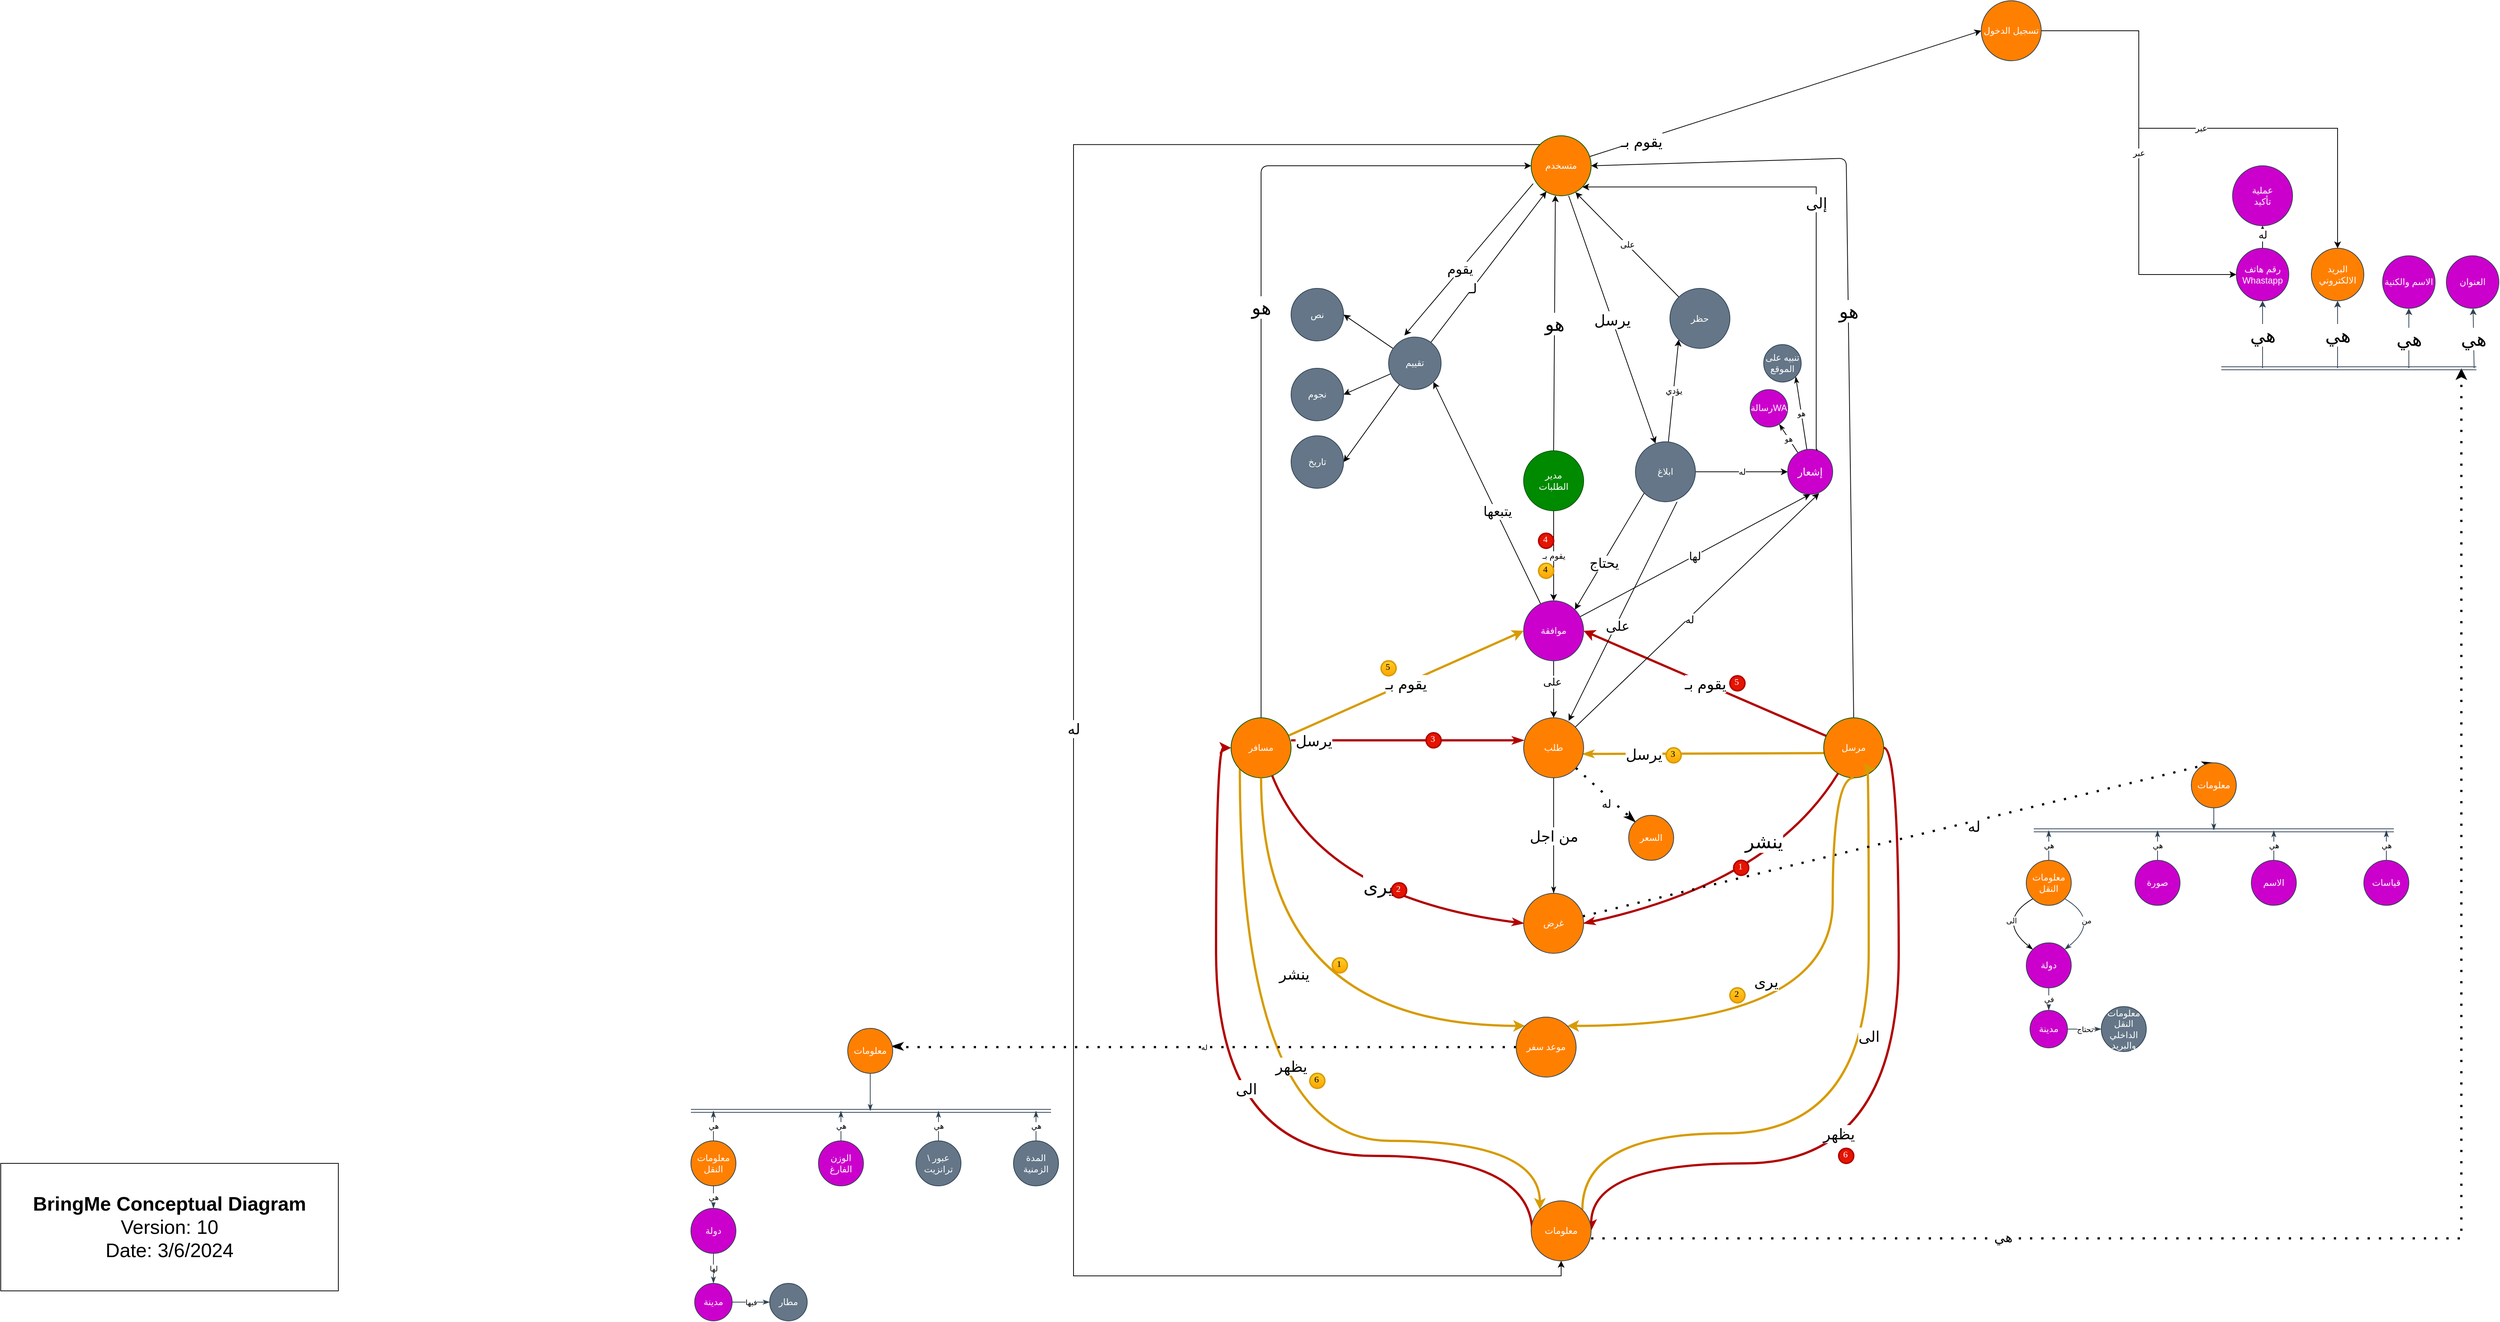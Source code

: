 <mxfile version="14.5.1" type="device"><diagram id="1DKSYKrY3ucQGFyMYZiI" name="Page-1"><mxGraphModel dx="2271" dy="-16" grid="1" gridSize="10" guides="1" tooltips="1" connect="1" arrows="1" fold="1" page="1" pageScale="1" pageWidth="1169" pageHeight="827" math="0" shadow="0"><root><mxCell id="0"/><mxCell id="1" parent="0"/><mxCell id="2jxyXUb3jPfRtoeUwHBa-1" value="هو" style="rounded=1;orthogonalLoop=1;jettySize=auto;html=1;entryX=0;entryY=0.5;entryDx=0;entryDy=0;exitX=0.5;exitY=0;exitDx=0;exitDy=0;fontSize=25;" parent="1" source="2jxyXUb3jPfRtoeUwHBa-16" target="2jxyXUb3jPfRtoeUwHBa-6" edge="1"><mxGeometry relative="1" as="geometry"><Array as="points"><mxPoint x="670" y="1720"/></Array></mxGeometry></mxCell><mxCell id="2jxyXUb3jPfRtoeUwHBa-2" value="هو" style="edgeStyle=none;rounded=1;orthogonalLoop=1;jettySize=auto;html=1;entryX=1;entryY=0.5;entryDx=0;entryDy=0;exitX=0.5;exitY=0;exitDx=0;exitDy=0;fontSize=25;" parent="1" source="2jxyXUb3jPfRtoeUwHBa-11" target="2jxyXUb3jPfRtoeUwHBa-6" edge="1"><mxGeometry relative="1" as="geometry"><Array as="points"><mxPoint x="1450" y="1710"/></Array></mxGeometry></mxCell><mxCell id="2jxyXUb3jPfRtoeUwHBa-3" value="هو" style="edgeStyle=none;rounded=1;orthogonalLoop=1;jettySize=auto;html=1;fontSize=25;exitX=0.5;exitY=0;exitDx=0;exitDy=0;entryX=0.404;entryY=0.993;entryDx=0;entryDy=0;entryPerimeter=0;" parent="1" source="2jxyXUb3jPfRtoeUwHBa-18" target="2jxyXUb3jPfRtoeUwHBa-6" edge="1"><mxGeometry relative="1" as="geometry"><mxPoint x="1056" y="1762" as="targetPoint"/></mxGeometry></mxCell><mxCell id="2jxyXUb3jPfRtoeUwHBa-5" value="&lt;font style=&quot;font-size: 20px&quot;&gt;يقوم بـ&lt;/font&gt;" style="edgeStyle=none;rounded=0;orthogonalLoop=1;jettySize=auto;html=1;entryX=0;entryY=0.5;entryDx=0;entryDy=0;startArrow=none;startFill=0;" parent="1" source="2jxyXUb3jPfRtoeUwHBa-6" target="2jxyXUb3jPfRtoeUwHBa-141" edge="1"><mxGeometry x="-0.738" y="-1" relative="1" as="geometry"><mxPoint as="offset"/></mxGeometry></mxCell><mxCell id="2jxyXUb3jPfRtoeUwHBa-177" style="edgeStyle=none;rounded=0;orthogonalLoop=1;jettySize=auto;html=1;entryX=1.029;entryY=0.301;entryDx=0;entryDy=0;startArrow=none;startFill=0;endArrow=classic;endFill=1;fontSize=18;exitX=0.033;exitY=0.798;exitDx=0;exitDy=0;exitPerimeter=0;entryPerimeter=0;" parent="1" source="2jxyXUb3jPfRtoeUwHBa-6" target="2jxyXUb3jPfRtoeUwHBa-28" edge="1"><mxGeometry relative="1" as="geometry"/></mxCell><mxCell id="2jxyXUb3jPfRtoeUwHBa-179" value="يقوم" style="text;html=1;resizable=0;points=[];align=center;verticalAlign=middle;labelBackgroundColor=#ffffff;fontSize=18;" parent="2jxyXUb3jPfRtoeUwHBa-177" vertex="1" connectable="0"><mxGeometry x="0.131" y="-1" relative="1" as="geometry"><mxPoint as="offset"/></mxGeometry></mxCell><mxCell id="vFyeWm3Mc_hMatgtqw4h-17" value="&lt;font style=&quot;font-size: 20px&quot;&gt;له&lt;/font&gt;" style="edgeStyle=orthogonalEdgeStyle;rounded=0;orthogonalLoop=1;jettySize=auto;html=1;entryX=0.5;entryY=1;entryDx=0;entryDy=0;exitX=0;exitY=0;exitDx=0;exitDy=0;" parent="1" source="2jxyXUb3jPfRtoeUwHBa-6" target="2jxyXUb3jPfRtoeUwHBa-22" edge="1"><mxGeometry relative="1" as="geometry"><Array as="points"><mxPoint x="420" y="1691"/><mxPoint x="420" y="3200"/><mxPoint x="1070" y="3200"/></Array></mxGeometry></mxCell><mxCell id="2jxyXUb3jPfRtoeUwHBa-6" value="متسخدم" style="ellipse;whiteSpace=wrap;html=1;aspect=fixed;fillColor=#FF8000;strokeColor=#005700;fontColor=#ffffff;" parent="1" vertex="1"><mxGeometry x="1030" y="1680" width="80" height="80" as="geometry"/></mxCell><mxCell id="2jxyXUb3jPfRtoeUwHBa-7" value="ينشر" style="edgeStyle=none;orthogonalLoop=1;jettySize=auto;html=1;entryX=1;entryY=0.5;entryDx=0;entryDy=0;endArrow=classicThin;endFill=1;fontSize=25;curved=1;labelBackgroundColor=#ffffff;fillColor=#e51400;strokeColor=#B20000;strokeWidth=3;" parent="1" source="2jxyXUb3jPfRtoeUwHBa-11" target="2jxyXUb3jPfRtoeUwHBa-37" edge="1"><mxGeometry x="-0.398" y="-38" relative="1" as="geometry"><Array as="points"><mxPoint x="1350" y="2676.02"/></Array><mxPoint as="offset"/></mxGeometry></mxCell><mxCell id="2jxyXUb3jPfRtoeUwHBa-8" value="يرسل" style="edgeStyle=none;rounded=0;orthogonalLoop=1;jettySize=auto;html=1;entryX=0.982;entryY=0.602;entryDx=0;entryDy=0;labelBackgroundColor=#ffffff;endArrow=classicThin;endFill=1;strokeColor=#d79b00;strokeWidth=3;fontSize=20;gradientColor=#ffa500;fillColor=#ffcd28;exitX=0.011;exitY=0.588;exitDx=0;exitDy=0;exitPerimeter=0;entryPerimeter=0;" parent="1" source="2jxyXUb3jPfRtoeUwHBa-11" target="2jxyXUb3jPfRtoeUwHBa-57" edge="1"><mxGeometry x="0.495" relative="1" as="geometry"><mxPoint as="offset"/></mxGeometry></mxCell><mxCell id="2jxyXUb3jPfRtoeUwHBa-9" value="&lt;font style=&quot;font-size: 20px&quot;&gt;يظهر&lt;/font&gt;" style="edgeStyle=orthogonalEdgeStyle;orthogonalLoop=1;jettySize=auto;html=1;entryX=1;entryY=0.5;entryDx=0;entryDy=0;strokeWidth=3;curved=1;fillColor=#e51400;strokeColor=#B20000;exitX=1;exitY=0.5;exitDx=0;exitDy=0;" parent="1" source="2jxyXUb3jPfRtoeUwHBa-11" target="2jxyXUb3jPfRtoeUwHBa-22" edge="1"><mxGeometry x="0.218" y="-40" relative="1" as="geometry"><Array as="points"><mxPoint x="1520" y="2496"/><mxPoint x="1520" y="3050"/><mxPoint x="1110" y="3050"/></Array><mxPoint as="offset"/></mxGeometry></mxCell><mxCell id="2jxyXUb3jPfRtoeUwHBa-10" value="&lt;font style=&quot;font-size: 20px&quot;&gt;يقوم بـ&lt;/font&gt;" style="rounded=0;orthogonalLoop=1;jettySize=auto;html=1;entryX=1;entryY=0.5;entryDx=0;entryDy=0;fillColor=#e51400;strokeColor=#B20000;strokeWidth=3;" parent="1" source="2jxyXUb3jPfRtoeUwHBa-11" target="2jxyXUb3jPfRtoeUwHBa-144" edge="1"><mxGeometry relative="1" as="geometry"/></mxCell><mxCell id="2jxyXUb3jPfRtoeUwHBa-11" value="مرسل" style="ellipse;whiteSpace=wrap;html=1;aspect=fixed;fillColor=#FF8000;strokeColor=#005700;fontColor=#ffffff;" parent="1" vertex="1"><mxGeometry x="1420" y="2456.02" width="80" height="80" as="geometry"/></mxCell><mxCell id="2jxyXUb3jPfRtoeUwHBa-12" value="يرى" style="edgeStyle=none;curved=1;orthogonalLoop=1;jettySize=auto;html=1;entryX=0;entryY=0.5;entryDx=0;entryDy=0;endArrow=classicThin;endFill=1;fontSize=25;strokeWidth=3;fillColor=#e51400;strokeColor=#B20000;" parent="1" source="2jxyXUb3jPfRtoeUwHBa-16" target="2jxyXUb3jPfRtoeUwHBa-37" edge="1"><mxGeometry x="0.113" y="25" relative="1" as="geometry"><Array as="points"><mxPoint x="750" y="2696.02"/></Array><mxPoint as="offset"/></mxGeometry></mxCell><mxCell id="2jxyXUb3jPfRtoeUwHBa-13" value="&lt;font style=&quot;font-size: 20px&quot;&gt;يرسل&lt;/font&gt;" style="edgeStyle=none;curved=1;orthogonalLoop=1;jettySize=auto;html=1;entryX=0;entryY=0.5;entryDx=0;entryDy=0;endArrow=classicThin;endFill=1;strokeColor=#B20000;fontSize=10;strokeWidth=3;fillColor=#e51400;" parent="1" edge="1"><mxGeometry x="-0.806" relative="1" as="geometry"><mxPoint x="710" y="2486.02" as="sourcePoint"/><mxPoint x="1020.0" y="2486.02" as="targetPoint"/><mxPoint as="offset"/></mxGeometry></mxCell><mxCell id="2jxyXUb3jPfRtoeUwHBa-14" value="&lt;font style=&quot;font-size: 20px&quot;&gt;يظهر&lt;/font&gt;" style="edgeStyle=orthogonalEdgeStyle;curved=1;orthogonalLoop=1;jettySize=auto;html=1;strokeWidth=3;fillColor=#ffcd28;strokeColor=#d79b00;gradientColor=#ffa500;exitX=0;exitY=1;exitDx=0;exitDy=0;entryX=0;entryY=0;entryDx=0;entryDy=0;" parent="1" source="2jxyXUb3jPfRtoeUwHBa-16" target="2jxyXUb3jPfRtoeUwHBa-22" edge="1"><mxGeometry x="-0.199" y="68" relative="1" as="geometry"><Array as="points"><mxPoint x="642" y="3020"/><mxPoint x="1042" y="3020"/></Array><mxPoint as="offset"/><mxPoint x="1070" y="1530" as="targetPoint"/></mxGeometry></mxCell><mxCell id="2jxyXUb3jPfRtoeUwHBa-15" value="&lt;font style=&quot;font-size: 20px&quot;&gt;يقوم بـ&lt;/font&gt;" style="edgeStyle=none;rounded=0;orthogonalLoop=1;jettySize=auto;html=1;entryX=0;entryY=0.5;entryDx=0;entryDy=0;fillColor=#ffcd28;strokeColor=#d79b00;strokeWidth=3;gradientColor=#ffa500;" parent="1" source="2jxyXUb3jPfRtoeUwHBa-16" target="2jxyXUb3jPfRtoeUwHBa-144" edge="1"><mxGeometry relative="1" as="geometry"/></mxCell><mxCell id="2jxyXUb3jPfRtoeUwHBa-16" value="مسافر" style="ellipse;whiteSpace=wrap;html=1;aspect=fixed;fillColor=#FF8000;strokeColor=#005700;fontColor=#ffffff;" parent="1" vertex="1"><mxGeometry x="630" y="2456.02" width="80" height="80" as="geometry"/></mxCell><mxCell id="2jxyXUb3jPfRtoeUwHBa-17" value="يقوم بـ" style="edgeStyle=orthogonalEdgeStyle;rounded=0;orthogonalLoop=1;jettySize=auto;html=1;" parent="1" source="2jxyXUb3jPfRtoeUwHBa-18" target="2jxyXUb3jPfRtoeUwHBa-144" edge="1"><mxGeometry relative="1" as="geometry"><Array as="points"><mxPoint x="1060" y="2200"/><mxPoint x="1060" y="2200"/></Array></mxGeometry></mxCell><mxCell id="2jxyXUb3jPfRtoeUwHBa-18" value="مدير&lt;br&gt;الطلبات" style="ellipse;whiteSpace=wrap;html=1;aspect=fixed;fillColor=#008a00;strokeColor=#005700;fontColor=#ffffff;" parent="1" vertex="1"><mxGeometry x="1020" y="2100" width="80" height="80" as="geometry"/></mxCell><mxCell id="2jxyXUb3jPfRtoeUwHBa-19" value="&lt;font style=&quot;font-size: 20px&quot;&gt;الى&lt;/font&gt;" style="edgeStyle=orthogonalEdgeStyle;curved=1;orthogonalLoop=1;jettySize=auto;html=1;entryX=0;entryY=0.5;entryDx=0;entryDy=0;strokeWidth=3;fillColor=#e51400;strokeColor=#B20000;exitX=0.02;exitY=0.545;exitDx=0;exitDy=0;exitPerimeter=0;" parent="1" source="2jxyXUb3jPfRtoeUwHBa-22" target="2jxyXUb3jPfRtoeUwHBa-16" edge="1"><mxGeometry x="0.13" y="-40" relative="1" as="geometry"><Array as="points"><mxPoint x="1032" y="3040"/><mxPoint x="610" y="3040"/><mxPoint x="610" y="2496"/></Array><mxPoint as="offset"/></mxGeometry></mxCell><mxCell id="2jxyXUb3jPfRtoeUwHBa-20" value="&lt;font style=&quot;font-size: 20px&quot;&gt;الى&lt;/font&gt;" style="edgeStyle=orthogonalEdgeStyle;curved=1;orthogonalLoop=1;jettySize=auto;html=1;entryX=1;entryY=1;entryDx=0;entryDy=0;strokeWidth=3;fillColor=#ffcd28;strokeColor=#d79b00;gradientColor=#ffa500;exitX=1;exitY=0;exitDx=0;exitDy=0;" parent="1" source="2jxyXUb3jPfRtoeUwHBa-22" target="2jxyXUb3jPfRtoeUwHBa-11" edge="1"><mxGeometry x="0.254" relative="1" as="geometry"><Array as="points"><mxPoint x="1098" y="3010"/><mxPoint x="1480" y="3010"/><mxPoint x="1480" y="2524"/></Array><mxPoint as="offset"/><mxPoint x="1300" y="2970" as="sourcePoint"/></mxGeometry></mxCell><mxCell id="2jxyXUb3jPfRtoeUwHBa-21" style="edgeStyle=orthogonalEdgeStyle;orthogonalLoop=1;jettySize=auto;html=1;exitX=0.5;exitY=0;exitDx=0;exitDy=0;strokeWidth=3;rounded=0;fillColor=#647687;dashed=1;dashPattern=1 4;" parent="1" source="2jxyXUb3jPfRtoeUwHBa-22" edge="1"><mxGeometry relative="1" as="geometry"><mxPoint x="2270" y="1990" as="targetPoint"/><Array as="points"><mxPoint x="1070" y="3150"/><mxPoint x="2270" y="3150"/></Array></mxGeometry></mxCell><mxCell id="2jxyXUb3jPfRtoeUwHBa-173" value="هي" style="text;html=1;resizable=0;points=[];align=center;verticalAlign=middle;labelBackgroundColor=#ffffff;fontSize=18;" parent="2jxyXUb3jPfRtoeUwHBa-21" vertex="1" connectable="0"><mxGeometry x="-0.282" y="-3" relative="1" as="geometry"><mxPoint x="-226.5" y="-4.5" as="offset"/></mxGeometry></mxCell><mxCell id="2jxyXUb3jPfRtoeUwHBa-22" value="معلومات" style="ellipse;whiteSpace=wrap;html=1;aspect=fixed;fillColor=#FF8000;strokeColor=#314354;fontColor=#ffffff;" parent="1" vertex="1"><mxGeometry x="1030" y="3100" width="80" height="80" as="geometry"/></mxCell><mxCell id="2jxyXUb3jPfRtoeUwHBa-23" value="هي" style="edgeStyle=none;rounded=0;orthogonalLoop=1;jettySize=auto;html=1;fontSize=25;fillColor=#647687;strokeColor=#314354;" parent="1" target="2jxyXUb3jPfRtoeUwHBa-24" edge="1"><mxGeometry relative="1" as="geometry"><mxPoint x="2200" y="1990" as="sourcePoint"/></mxGeometry></mxCell><mxCell id="2jxyXUb3jPfRtoeUwHBa-24" value="الاسم والكنية" style="ellipse;whiteSpace=wrap;html=1;aspect=fixed;fillColor=#CC00CC;strokeColor=#314354;fontColor=#ffffff;direction=north;" parent="1" vertex="1"><mxGeometry x="2165" y="1840" width="70" height="70" as="geometry"/></mxCell><mxCell id="2jxyXUb3jPfRtoeUwHBa-180" style="edgeStyle=none;rounded=0;orthogonalLoop=1;jettySize=auto;html=1;startArrow=none;startFill=0;endArrow=classic;endFill=1;fontSize=18;entryX=0.254;entryY=0.93;entryDx=0;entryDy=0;entryPerimeter=0;" parent="1" source="2jxyXUb3jPfRtoeUwHBa-28" target="2jxyXUb3jPfRtoeUwHBa-6" edge="1"><mxGeometry relative="1" as="geometry"><mxPoint x="1060" y="1770" as="targetPoint"/></mxGeometry></mxCell><mxCell id="2jxyXUb3jPfRtoeUwHBa-181" value="لـ" style="text;html=1;resizable=0;points=[];align=center;verticalAlign=middle;labelBackgroundColor=#ffffff;fontSize=18;" parent="2jxyXUb3jPfRtoeUwHBa-180" vertex="1" connectable="0"><mxGeometry x="-0.293" y="-1" relative="1" as="geometry"><mxPoint y="-1" as="offset"/></mxGeometry></mxCell><mxCell id="2jxyXUb3jPfRtoeUwHBa-183" style="edgeStyle=none;rounded=0;orthogonalLoop=1;jettySize=auto;html=1;entryX=0.5;entryY=1;entryDx=0;entryDy=0;startArrow=none;startFill=0;endArrow=classic;endFill=1;fontSize=18;" parent="1" source="2jxyXUb3jPfRtoeUwHBa-28" target="2jxyXUb3jPfRtoeUwHBa-139" edge="1"><mxGeometry relative="1" as="geometry"/></mxCell><mxCell id="2jxyXUb3jPfRtoeUwHBa-184" style="edgeStyle=none;rounded=0;orthogonalLoop=1;jettySize=auto;html=1;entryX=0.5;entryY=1;entryDx=0;entryDy=0;startArrow=none;startFill=0;endArrow=classic;endFill=1;fontSize=18;" parent="1" source="2jxyXUb3jPfRtoeUwHBa-28" target="2jxyXUb3jPfRtoeUwHBa-138" edge="1"><mxGeometry relative="1" as="geometry"/></mxCell><mxCell id="2jxyXUb3jPfRtoeUwHBa-186" style="edgeStyle=none;rounded=0;orthogonalLoop=1;jettySize=auto;html=1;entryX=0.5;entryY=1;entryDx=0;entryDy=0;startArrow=none;startFill=0;endArrow=classic;endFill=1;fontSize=18;" parent="1" source="2jxyXUb3jPfRtoeUwHBa-28" target="2jxyXUb3jPfRtoeUwHBa-185" edge="1"><mxGeometry relative="1" as="geometry"/></mxCell><mxCell id="2jxyXUb3jPfRtoeUwHBa-28" value="تقييم" style="ellipse;whiteSpace=wrap;html=1;aspect=fixed;fillColor=#647687;strokeColor=#314354;direction=north;fontColor=#ffffff;" parent="1" vertex="1"><mxGeometry x="840" y="1948.33" width="70" height="70" as="geometry"/></mxCell><mxCell id="2jxyXUb3jPfRtoeUwHBa-29" value="" style="shape=link;html=1;fontSize=25;fillColor=#647687;strokeColor=#314354;" parent="1" edge="1"><mxGeometry width="100" relative="1" as="geometry"><mxPoint x="2290" y="1990" as="sourcePoint"/><mxPoint x="1950" y="1990" as="targetPoint"/><Array as="points"/></mxGeometry></mxCell><mxCell id="2jxyXUb3jPfRtoeUwHBa-30" value="هي" style="edgeStyle=none;rounded=0;orthogonalLoop=1;jettySize=auto;html=1;fontSize=25;fillColor=#647687;strokeColor=#314354;" parent="1" target="2jxyXUb3jPfRtoeUwHBa-31" edge="1"><mxGeometry relative="1" as="geometry"><mxPoint x="2287" y="1990" as="sourcePoint"/></mxGeometry></mxCell><mxCell id="2jxyXUb3jPfRtoeUwHBa-31" value="العنوان" style="ellipse;whiteSpace=wrap;html=1;aspect=fixed;fillColor=#CC00CC;strokeColor=#314354;fontColor=#ffffff;direction=north;" parent="1" vertex="1"><mxGeometry x="2250" y="1840" width="70" height="70" as="geometry"/></mxCell><mxCell id="2jxyXUb3jPfRtoeUwHBa-32" value="هي" style="edgeStyle=none;rounded=0;orthogonalLoop=1;jettySize=auto;html=1;fontSize=25;fillColor=#647687;strokeColor=#314354;" parent="1" target="2jxyXUb3jPfRtoeUwHBa-33" edge="1"><mxGeometry relative="1" as="geometry"><mxPoint x="2105" y="1990" as="sourcePoint"/></mxGeometry></mxCell><mxCell id="2jxyXUb3jPfRtoeUwHBa-33" value="البريد الالكتروني" style="ellipse;whiteSpace=wrap;html=1;aspect=fixed;fillColor=#FF8000;strokeColor=#314354;fontColor=#ffffff;direction=north;" parent="1" vertex="1"><mxGeometry x="2070" y="1830" width="70" height="70" as="geometry"/></mxCell><mxCell id="2jxyXUb3jPfRtoeUwHBa-34" value="هي" style="edgeStyle=none;rounded=0;orthogonalLoop=1;jettySize=auto;html=1;fontSize=25;fillColor=#647687;strokeColor=#314354;" parent="1" target="2jxyXUb3jPfRtoeUwHBa-35" edge="1"><mxGeometry relative="1" as="geometry"><mxPoint x="2005" y="1990" as="sourcePoint"/></mxGeometry></mxCell><mxCell id="2jxyXUb3jPfRtoeUwHBa-171" style="edgeStyle=none;rounded=0;orthogonalLoop=1;jettySize=auto;html=1;entryX=0.5;entryY=1;entryDx=0;entryDy=0;startArrow=none;startFill=0;endArrow=classic;endFill=1;fontSize=14;" parent="1" source="2jxyXUb3jPfRtoeUwHBa-35" target="2jxyXUb3jPfRtoeUwHBa-148" edge="1"><mxGeometry relative="1" as="geometry"/></mxCell><mxCell id="2jxyXUb3jPfRtoeUwHBa-172" value="له" style="text;html=1;resizable=0;points=[];align=center;verticalAlign=middle;labelBackgroundColor=#ffffff;fontSize=14;" parent="2jxyXUb3jPfRtoeUwHBa-171" vertex="1" connectable="0"><mxGeometry x="0.194" relative="1" as="geometry"><mxPoint as="offset"/></mxGeometry></mxCell><mxCell id="2jxyXUb3jPfRtoeUwHBa-35" value="رقم هاتف&lt;br&gt;Whastapp" style="ellipse;whiteSpace=wrap;html=1;aspect=fixed;fillColor=#CC00CC;strokeColor=#314354;fontColor=#ffffff;direction=north;" parent="1" vertex="1"><mxGeometry x="1970" y="1830" width="70" height="70" as="geometry"/></mxCell><mxCell id="2jxyXUb3jPfRtoeUwHBa-36" value="&lt;font style=&quot;font-size: 20px&quot;&gt;له&lt;/font&gt;" style="edgeStyle=none;rounded=0;orthogonalLoop=1;jettySize=auto;html=1;entryX=0.5;entryY=0;entryDx=0;entryDy=0;labelBackgroundColor=#ffffff;endArrow=classicThin;endFill=1;strokeWidth=3;fontSize=20;fillColor=#647687;dashed=1;dashPattern=1 4;" parent="1" source="2jxyXUb3jPfRtoeUwHBa-37" target="2jxyXUb3jPfRtoeUwHBa-76" edge="1"><mxGeometry x="0.236" y="-6" relative="1" as="geometry"><mxPoint as="offset"/></mxGeometry></mxCell><mxCell id="2jxyXUb3jPfRtoeUwHBa-37" value="غرض" style="ellipse;whiteSpace=wrap;html=1;aspect=fixed;fillColor=#FF8000;strokeColor=#314354;fontColor=#ffffff;" parent="1" vertex="1"><mxGeometry x="1020" y="2690" width="80" height="80" as="geometry"/></mxCell><mxCell id="2jxyXUb3jPfRtoeUwHBa-38" value="" style="shape=link;html=1;endArrow=classicThin;endFill=1;fontSize=25;fillColor=#647687;strokeColor=#314354;" parent="1" edge="1"><mxGeometry width="100" relative="1" as="geometry"><mxPoint x="1700" y="2606.02" as="sourcePoint"/><mxPoint x="2180" y="2606.02" as="targetPoint"/></mxGeometry></mxCell><mxCell id="2jxyXUb3jPfRtoeUwHBa-39" value="هي" style="edgeStyle=none;rounded=0;orthogonalLoop=1;jettySize=auto;html=1;labelBackgroundColor=#ffffff;endArrow=classicThin;endFill=1;strokeColor=#314354;strokeWidth=1;fontSize=10;fillColor=#647687;" parent="1" source="2jxyXUb3jPfRtoeUwHBa-40" edge="1"><mxGeometry relative="1" as="geometry"><mxPoint x="2170" y="2606.02" as="targetPoint"/></mxGeometry></mxCell><mxCell id="2jxyXUb3jPfRtoeUwHBa-40" value="قياسات" style="ellipse;whiteSpace=wrap;html=1;aspect=fixed;fillColor=#CC00CC;strokeColor=#314354;fontColor=#ffffff;" parent="1" vertex="1"><mxGeometry x="2140" y="2646.02" width="60" height="60" as="geometry"/></mxCell><mxCell id="2jxyXUb3jPfRtoeUwHBa-41" value="هي" style="edgeStyle=none;rounded=1;orthogonalLoop=1;jettySize=auto;html=1;endArrow=classicThin;endFill=1;fontSize=10;fillColor=#647687;strokeColor=#314354;" parent="1" source="2jxyXUb3jPfRtoeUwHBa-42" edge="1"><mxGeometry relative="1" as="geometry"><mxPoint x="2020" y="2606.02" as="targetPoint"/></mxGeometry></mxCell><mxCell id="2jxyXUb3jPfRtoeUwHBa-42" value="الاسم" style="ellipse;whiteSpace=wrap;html=1;aspect=fixed;fillColor=#CC00CC;strokeColor=#314354;fontColor=#ffffff;" parent="1" vertex="1"><mxGeometry x="1990" y="2646.02" width="60" height="60" as="geometry"/></mxCell><mxCell id="2jxyXUb3jPfRtoeUwHBa-43" value="هي" style="edgeStyle=none;rounded=1;orthogonalLoop=1;jettySize=auto;html=1;endArrow=classicThin;endFill=1;fontSize=10;fillColor=#647687;strokeColor=#314354;" parent="1" source="2jxyXUb3jPfRtoeUwHBa-46" edge="1"><mxGeometry relative="1" as="geometry"><mxPoint x="1720" y="2606.02" as="targetPoint"/></mxGeometry></mxCell><mxCell id="2jxyXUb3jPfRtoeUwHBa-44" value="من" style="edgeStyle=none;orthogonalLoop=1;jettySize=auto;html=1;entryX=1;entryY=0;entryDx=0;entryDy=0;endArrow=classicThin;endFill=1;fontSize=10;curved=1;exitX=1;exitY=1;exitDx=0;exitDy=0;fillColor=#647687;strokeColor=#314354;" parent="1" source="2jxyXUb3jPfRtoeUwHBa-46" target="2jxyXUb3jPfRtoeUwHBa-50" edge="1"><mxGeometry x="-0.337" y="-10" relative="1" as="geometry"><Array as="points"><mxPoint x="1790" y="2726.02"/></Array><mxPoint as="offset"/></mxGeometry></mxCell><mxCell id="2jxyXUb3jPfRtoeUwHBa-45" value="الى" style="edgeStyle=none;curved=1;orthogonalLoop=1;jettySize=auto;html=1;entryX=0;entryY=0;entryDx=0;entryDy=0;endArrow=classicThin;endFill=1;strokeColor=#000000;fontSize=10;exitX=0;exitY=1;exitDx=0;exitDy=0;" parent="1" source="2jxyXUb3jPfRtoeUwHBa-46" target="2jxyXUb3jPfRtoeUwHBa-50" edge="1"><mxGeometry x="-0.337" y="10" relative="1" as="geometry"><Array as="points"><mxPoint x="1650" y="2726.02"/></Array><mxPoint as="offset"/></mxGeometry></mxCell><mxCell id="2jxyXUb3jPfRtoeUwHBa-46" value="معلومات النقل" style="ellipse;whiteSpace=wrap;html=1;aspect=fixed;fillColor=#FF8000;strokeColor=#314354;fontColor=#ffffff;" parent="1" vertex="1"><mxGeometry x="1690" y="2646.02" width="60" height="60" as="geometry"/></mxCell><mxCell id="2jxyXUb3jPfRtoeUwHBa-47" value="هي" style="edgeStyle=none;rounded=1;orthogonalLoop=1;jettySize=auto;html=1;endArrow=classicThin;endFill=1;fontSize=10;fillColor=#647687;strokeColor=#314354;" parent="1" source="2jxyXUb3jPfRtoeUwHBa-48" edge="1"><mxGeometry relative="1" as="geometry"><mxPoint x="1865" y="2606.02" as="targetPoint"/></mxGeometry></mxCell><mxCell id="2jxyXUb3jPfRtoeUwHBa-48" value="صورة" style="ellipse;whiteSpace=wrap;html=1;aspect=fixed;fillColor=#CC00CC;strokeColor=#314354;fontColor=#ffffff;" parent="1" vertex="1"><mxGeometry x="1835" y="2646.02" width="60" height="60" as="geometry"/></mxCell><mxCell id="2jxyXUb3jPfRtoeUwHBa-49" value="&lt;font style=&quot;font-size: 10px&quot;&gt;في&lt;/font&gt;" style="edgeStyle=none;rounded=1;orthogonalLoop=1;jettySize=auto;html=1;entryX=0.5;entryY=0;entryDx=0;entryDy=0;endArrow=classicThin;endFill=1;fontSize=10;fillColor=#647687;strokeColor=#314354;" parent="1" source="2jxyXUb3jPfRtoeUwHBa-50" target="2jxyXUb3jPfRtoeUwHBa-52" edge="1"><mxGeometry relative="1" as="geometry"/></mxCell><mxCell id="2jxyXUb3jPfRtoeUwHBa-50" value="دولة" style="ellipse;whiteSpace=wrap;html=1;aspect=fixed;fillColor=#CC00CC;strokeColor=#314354;fontColor=#ffffff;" parent="1" vertex="1"><mxGeometry x="1690" y="2756.02" width="60" height="60" as="geometry"/></mxCell><mxCell id="2jxyXUb3jPfRtoeUwHBa-51" value="تحتاج" style="edgeStyle=none;rounded=1;orthogonalLoop=1;jettySize=auto;html=1;entryX=0;entryY=0.5;entryDx=0;entryDy=0;endArrow=classicThin;endFill=1;fontSize=10;fillColor=#647687;strokeColor=#314354;" parent="1" source="2jxyXUb3jPfRtoeUwHBa-52" target="2jxyXUb3jPfRtoeUwHBa-53" edge="1"><mxGeometry relative="1" as="geometry"/></mxCell><mxCell id="2jxyXUb3jPfRtoeUwHBa-52" value="مدينة" style="ellipse;whiteSpace=wrap;html=1;aspect=fixed;fillColor=#CC00CC;strokeColor=#314354;fontColor=#ffffff;" parent="1" vertex="1"><mxGeometry x="1695" y="2846.02" width="50" height="50" as="geometry"/></mxCell><mxCell id="2jxyXUb3jPfRtoeUwHBa-53" value="معلومات النقل الداخلي والبريد" style="ellipse;whiteSpace=wrap;html=1;aspect=fixed;fillColor=#647687;strokeColor=#314354;fontColor=#ffffff;" parent="1" vertex="1"><mxGeometry x="1790" y="2841.02" width="60" height="60" as="geometry"/></mxCell><mxCell id="2jxyXUb3jPfRtoeUwHBa-54" value="&lt;font style=&quot;font-size: 20px&quot;&gt;من اجل&lt;/font&gt;" style="edgeStyle=none;curved=1;orthogonalLoop=1;jettySize=auto;html=1;endArrow=classicThin;endFill=1;strokeColor=#000000;fontSize=10;" parent="1" source="2jxyXUb3jPfRtoeUwHBa-57" target="2jxyXUb3jPfRtoeUwHBa-37" edge="1"><mxGeometry relative="1" as="geometry"/></mxCell><mxCell id="2jxyXUb3jPfRtoeUwHBa-56" value="له" style="edgeStyle=none;orthogonalLoop=1;jettySize=auto;html=1;entryX=0;entryY=0;entryDx=0;entryDy=0;endArrow=classicThin;endFill=1;fontSize=15;dashed=1;dashPattern=1 4;strokeWidth=3;rounded=0;" parent="1" source="2jxyXUb3jPfRtoeUwHBa-57" target="2jxyXUb3jPfRtoeUwHBa-63" edge="1"><mxGeometry x="0.151" y="-8" relative="1" as="geometry"><mxPoint as="offset"/></mxGeometry></mxCell><mxCell id="2jxyXUb3jPfRtoeUwHBa-164" style="rounded=0;orthogonalLoop=1;jettySize=auto;html=1;entryX=0.697;entryY=0.978;entryDx=0;entryDy=0;fontSize=14;entryPerimeter=0;" parent="1" source="2jxyXUb3jPfRtoeUwHBa-57" target="2jxyXUb3jPfRtoeUwHBa-60" edge="1"><mxGeometry relative="1" as="geometry"/></mxCell><mxCell id="2jxyXUb3jPfRtoeUwHBa-165" value="له" style="text;html=1;resizable=0;points=[];align=center;verticalAlign=middle;labelBackgroundColor=#ffffff;fontSize=14;" parent="2jxyXUb3jPfRtoeUwHBa-164" vertex="1" connectable="0"><mxGeometry x="-0.071" y="-1" relative="1" as="geometry"><mxPoint as="offset"/></mxGeometry></mxCell><mxCell id="2jxyXUb3jPfRtoeUwHBa-57" value="طلب" style="ellipse;whiteSpace=wrap;html=1;aspect=fixed;fillColor=#FF8000;strokeColor=#314354;fontColor=#ffffff;" parent="1" vertex="1"><mxGeometry x="1020" y="2456.02" width="80" height="80" as="geometry"/></mxCell><mxCell id="2jxyXUb3jPfRtoeUwHBa-58" value="هو" style="edgeStyle=none;curved=1;orthogonalLoop=1;jettySize=auto;html=1;entryX=1;entryY=1;entryDx=0;entryDy=0;endArrow=classicThin;endFill=1;strokeColor=#000000;fontSize=10;" parent="1" source="2jxyXUb3jPfRtoeUwHBa-60" target="2jxyXUb3jPfRtoeUwHBa-62" edge="1"><mxGeometry relative="1" as="geometry"/></mxCell><mxCell id="2jxyXUb3jPfRtoeUwHBa-59" value="هو" style="edgeStyle=none;curved=1;orthogonalLoop=1;jettySize=auto;html=1;endArrow=classicThin;endFill=1;strokeColor=#000000;fontSize=10;" parent="1" source="2jxyXUb3jPfRtoeUwHBa-60" target="2jxyXUb3jPfRtoeUwHBa-61" edge="1"><mxGeometry relative="1" as="geometry"/></mxCell><mxCell id="2jxyXUb3jPfRtoeUwHBa-60" value="إشعار" style="ellipse;whiteSpace=wrap;html=1;aspect=fixed;fillColor=#CC00CC;strokeColor=#314354;fontColor=#ffffff;fontSize=14;" parent="1" vertex="1"><mxGeometry x="1372" y="2098" width="60" height="60" as="geometry"/></mxCell><mxCell id="2jxyXUb3jPfRtoeUwHBa-61" value="رسالةWA" style="ellipse;whiteSpace=wrap;html=1;aspect=fixed;fillColor=#CC00CC;strokeColor=#314354;fontColor=#ffffff;" parent="1" vertex="1"><mxGeometry x="1322" y="2018.33" width="50" height="50" as="geometry"/></mxCell><mxCell id="2jxyXUb3jPfRtoeUwHBa-62" value="تنبيه على الموقع" style="ellipse;whiteSpace=wrap;html=1;aspect=fixed;fillColor=#647687;strokeColor=#314354;fontColor=#ffffff;" parent="1" vertex="1"><mxGeometry x="1340" y="1958.33" width="50" height="50" as="geometry"/></mxCell><mxCell id="2jxyXUb3jPfRtoeUwHBa-63" value="السعر" style="ellipse;whiteSpace=wrap;html=1;aspect=fixed;fillColor=#FF8000;strokeColor=#314354;fontColor=#ffffff;" parent="1" vertex="1"><mxGeometry x="1160" y="2586" width="60" height="60" as="geometry"/></mxCell><mxCell id="2jxyXUb3jPfRtoeUwHBa-64" value="1" style="ellipse;whiteSpace=wrap;html=1;aspect=fixed;strokeWidth=2;fontFamily=Tahoma;spacingBottom=4;spacingRight=2;strokeColor=#B20000;fillColor=#e51400;fontColor=#ffffff;" parent="1" vertex="1"><mxGeometry x="1300" y="2646.02" width="20" height="20" as="geometry"/></mxCell><mxCell id="2jxyXUb3jPfRtoeUwHBa-65" value="2" style="ellipse;whiteSpace=wrap;html=1;aspect=fixed;strokeWidth=2;fontFamily=Tahoma;spacingBottom=4;spacingRight=2;strokeColor=#B20000;fillColor=#e51400;fontColor=#ffffff;" parent="1" vertex="1"><mxGeometry x="844" y="2676.02" width="20" height="20" as="geometry"/></mxCell><mxCell id="2jxyXUb3jPfRtoeUwHBa-66" value="3" style="ellipse;whiteSpace=wrap;html=1;aspect=fixed;strokeWidth=2;fontFamily=Tahoma;spacingBottom=4;spacingRight=2;strokeColor=#B20000;fillColor=#e51400;fontColor=#ffffff;" parent="1" vertex="1"><mxGeometry x="890" y="2476.02" width="20" height="20" as="geometry"/></mxCell><mxCell id="2jxyXUb3jPfRtoeUwHBa-67" value="4" style="ellipse;whiteSpace=wrap;html=1;aspect=fixed;strokeWidth=2;fontFamily=Tahoma;spacingBottom=4;spacingRight=2;strokeColor=#d79b00;fillColor=#ffcd28;gradientColor=#ffa500;" parent="1" vertex="1"><mxGeometry x="1040" y="2250" width="20" height="20" as="geometry"/></mxCell><mxCell id="2jxyXUb3jPfRtoeUwHBa-68" value="5" style="ellipse;whiteSpace=wrap;html=1;aspect=fixed;strokeWidth=2;fontFamily=Tahoma;spacingBottom=4;spacingRight=2;strokeColor=#B20000;fillColor=#e51400;fontColor=#ffffff;direction=south;" parent="1" vertex="1"><mxGeometry x="1295" y="2400" width="20" height="20" as="geometry"/></mxCell><mxCell id="2jxyXUb3jPfRtoeUwHBa-69" value="له" style="edgeStyle=orthogonalEdgeStyle;rounded=0;orthogonalLoop=1;jettySize=auto;html=1;entryX=0.978;entryY=0.4;entryDx=0;entryDy=0;labelBackgroundColor=#ffffff;endArrow=classicThin;endFill=1;strokeWidth=3;fontSize=10;fillColor=#647687;dashed=1;dashPattern=1 4;exitX=0;exitY=0.5;exitDx=0;exitDy=0;entryPerimeter=0;" parent="1" source="2jxyXUb3jPfRtoeUwHBa-72" target="2jxyXUb3jPfRtoeUwHBa-85" edge="1"><mxGeometry relative="1" as="geometry"><Array as="points"><mxPoint x="179" y="2895"/><mxPoint x="179" y="2894"/></Array></mxGeometry></mxCell><mxCell id="2jxyXUb3jPfRtoeUwHBa-70" value="&lt;font style=&quot;font-size: 20px&quot;&gt;ينشر&lt;/font&gt;" style="edgeStyle=orthogonalEdgeStyle;orthogonalLoop=1;jettySize=auto;html=1;gradientColor=#ffa500;fillColor=#ffcd28;strokeColor=#d79b00;strokeWidth=3;curved=1;exitX=0.5;exitY=1;exitDx=0;exitDy=0;entryX=0;entryY=0;entryDx=0;entryDy=0;" parent="1" source="2jxyXUb3jPfRtoeUwHBa-16" target="2jxyXUb3jPfRtoeUwHBa-72" edge="1"><mxGeometry x="0.099" y="70" relative="1" as="geometry"><mxPoint as="offset"/><Array as="points"><mxPoint x="670" y="2867"/></Array></mxGeometry></mxCell><mxCell id="2jxyXUb3jPfRtoeUwHBa-71" value="&lt;font style=&quot;font-size: 20px&quot;&gt;يرى&lt;/font&gt;" style="edgeStyle=orthogonalEdgeStyle;curved=1;orthogonalLoop=1;jettySize=auto;html=1;strokeWidth=3;fillColor=#ffcd28;strokeColor=#d79b00;gradientColor=#ffa500;entryX=1;entryY=0;entryDx=0;entryDy=0;exitX=0.5;exitY=1;exitDx=0;exitDy=0;" parent="1" source="2jxyXUb3jPfRtoeUwHBa-11" target="2jxyXUb3jPfRtoeUwHBa-72" edge="1"><mxGeometry x="0.256" y="-60" relative="1" as="geometry"><Array as="points"><mxPoint x="1432" y="2536"/><mxPoint x="1432" y="2867"/></Array><mxPoint as="offset"/></mxGeometry></mxCell><mxCell id="2jxyXUb3jPfRtoeUwHBa-72" value="موعد سفر" style="ellipse;whiteSpace=wrap;html=1;aspect=fixed;fillColor=#FF8000;strokeColor=#314354;fontColor=#ffffff;" parent="1" vertex="1"><mxGeometry x="1010" y="2855" width="80" height="80" as="geometry"/></mxCell><mxCell id="2jxyXUb3jPfRtoeUwHBa-73" value="4" style="ellipse;whiteSpace=wrap;html=1;aspect=fixed;strokeWidth=2;fontFamily=Tahoma;spacingBottom=4;spacingRight=2;strokeColor=#B20000;fillColor=#e51400;fontColor=#ffffff;" parent="1" vertex="1"><mxGeometry x="1040" y="2210" width="20" height="20" as="geometry"/></mxCell><mxCell id="2jxyXUb3jPfRtoeUwHBa-74" value="" style="shape=link;html=1;endArrow=classicThin;endFill=1;fontSize=25;fillColor=#647687;strokeColor=#314354;" parent="1" edge="1"><mxGeometry width="100" relative="1" as="geometry"><mxPoint x="-90" y="2980" as="sourcePoint"/><mxPoint x="390" y="2980" as="targetPoint"/></mxGeometry></mxCell><mxCell id="2jxyXUb3jPfRtoeUwHBa-75" style="edgeStyle=none;rounded=0;orthogonalLoop=1;jettySize=auto;html=1;labelBackgroundColor=#ffffff;endArrow=classicThin;endFill=1;strokeColor=#314354;strokeWidth=1;fontSize=20;fillColor=#647687;" parent="1" source="2jxyXUb3jPfRtoeUwHBa-76" edge="1"><mxGeometry relative="1" as="geometry"><mxPoint x="1940" y="2606.02" as="targetPoint"/></mxGeometry></mxCell><mxCell id="2jxyXUb3jPfRtoeUwHBa-76" value="معلومات" style="ellipse;whiteSpace=wrap;html=1;aspect=fixed;fillColor=#FF8000;strokeColor=#314354;fontColor=#ffffff;" parent="1" vertex="1"><mxGeometry x="1910" y="2516.02" width="60" height="60" as="geometry"/></mxCell><mxCell id="2jxyXUb3jPfRtoeUwHBa-77" value="هي" style="edgeStyle=none;rounded=0;orthogonalLoop=1;jettySize=auto;html=1;labelBackgroundColor=#ffffff;endArrow=classicThin;endFill=1;strokeColor=#314354;strokeWidth=1;fontSize=10;fillColor=#647687;" parent="1" source="2jxyXUb3jPfRtoeUwHBa-78" edge="1"><mxGeometry relative="1" as="geometry"><mxPoint x="370" y="2980" as="targetPoint"/></mxGeometry></mxCell><mxCell id="2jxyXUb3jPfRtoeUwHBa-78" value="المدة الزمنية" style="ellipse;whiteSpace=wrap;html=1;aspect=fixed;fillColor=#647687;strokeColor=#314354;fontColor=#ffffff;" parent="1" vertex="1"><mxGeometry x="340" y="3020" width="60" height="60" as="geometry"/></mxCell><mxCell id="2jxyXUb3jPfRtoeUwHBa-79" value="هي" style="edgeStyle=none;rounded=0;orthogonalLoop=1;jettySize=auto;html=1;labelBackgroundColor=#ffffff;endArrow=classicThin;endFill=1;strokeColor=#314354;strokeWidth=1;fontSize=10;fillColor=#647687;" parent="1" source="2jxyXUb3jPfRtoeUwHBa-80" edge="1"><mxGeometry relative="1" as="geometry"><mxPoint x="110" y="2980" as="targetPoint"/></mxGeometry></mxCell><mxCell id="2jxyXUb3jPfRtoeUwHBa-80" value="الوزن الفارغ" style="ellipse;whiteSpace=wrap;html=1;aspect=fixed;fillColor=#CC00CC;strokeColor=#314354;fontColor=#ffffff;" parent="1" vertex="1"><mxGeometry x="80" y="3020" width="60" height="60" as="geometry"/></mxCell><mxCell id="2jxyXUb3jPfRtoeUwHBa-81" value="هي" style="edgeStyle=none;rounded=0;orthogonalLoop=1;jettySize=auto;html=1;labelBackgroundColor=#ffffff;endArrow=classicThin;endFill=1;strokeColor=#314354;strokeWidth=1;fontSize=10;fillColor=#647687;" parent="1" source="2jxyXUb3jPfRtoeUwHBa-82" edge="1"><mxGeometry relative="1" as="geometry"><mxPoint x="240" y="2980" as="targetPoint"/></mxGeometry></mxCell><mxCell id="2jxyXUb3jPfRtoeUwHBa-82" value="عبور \ ترانزيت" style="ellipse;whiteSpace=wrap;html=1;aspect=fixed;fillColor=#647687;strokeColor=#314354;fontColor=#ffffff;" parent="1" vertex="1"><mxGeometry x="210" y="3020" width="60" height="60" as="geometry"/></mxCell><mxCell id="2jxyXUb3jPfRtoeUwHBa-83" value="هي" style="edgeStyle=none;rounded=0;orthogonalLoop=1;jettySize=auto;html=1;labelBackgroundColor=#ffffff;endArrow=classicThin;endFill=1;strokeColor=#314354;strokeWidth=1;fontSize=10;fillColor=#647687;" parent="1" edge="1"><mxGeometry relative="1" as="geometry"><mxPoint x="-60" y="2980" as="targetPoint"/><mxPoint x="-60" y="3020" as="sourcePoint"/></mxGeometry></mxCell><mxCell id="2jxyXUb3jPfRtoeUwHBa-84" style="edgeStyle=none;rounded=0;orthogonalLoop=1;jettySize=auto;html=1;labelBackgroundColor=#ffffff;endArrow=classicThin;endFill=1;strokeWidth=1;fontSize=10;strokeColor=#314354;fillColor=#647687;" parent="1" source="2jxyXUb3jPfRtoeUwHBa-85" edge="1"><mxGeometry relative="1" as="geometry"><mxPoint x="149" y="2980" as="targetPoint"/></mxGeometry></mxCell><mxCell id="2jxyXUb3jPfRtoeUwHBa-85" value="معلومات" style="ellipse;whiteSpace=wrap;html=1;aspect=fixed;fillColor=#FF8000;strokeColor=#314354;fontColor=#ffffff;" parent="1" vertex="1"><mxGeometry x="119" y="2870" width="60" height="60" as="geometry"/></mxCell><mxCell id="2jxyXUb3jPfRtoeUwHBa-86" value="هي" style="edgeStyle=none;rounded=0;orthogonalLoop=1;jettySize=auto;html=1;entryX=0.5;entryY=0;entryDx=0;entryDy=0;labelBackgroundColor=#ffffff;endArrow=classicThin;endFill=1;strokeColor=#314354;strokeWidth=1;fontSize=10;fillColor=#647687;" parent="1" source="2jxyXUb3jPfRtoeUwHBa-87" target="2jxyXUb3jPfRtoeUwHBa-89" edge="1"><mxGeometry relative="1" as="geometry"/></mxCell><mxCell id="2jxyXUb3jPfRtoeUwHBa-87" value="معلومات النقل" style="ellipse;whiteSpace=wrap;html=1;aspect=fixed;fillColor=#FF8000;strokeColor=#314354;fontColor=#ffffff;" parent="1" vertex="1"><mxGeometry x="-90" y="3020" width="60" height="60" as="geometry"/></mxCell><mxCell id="2jxyXUb3jPfRtoeUwHBa-88" value="&lt;font style=&quot;font-size: 10px&quot;&gt;لها&lt;/font&gt;" style="edgeStyle=none;rounded=1;orthogonalLoop=1;jettySize=auto;html=1;entryX=0.5;entryY=0;entryDx=0;entryDy=0;endArrow=classicThin;endFill=1;fontSize=10;fillColor=#647687;strokeColor=#314354;" parent="1" source="2jxyXUb3jPfRtoeUwHBa-89" target="2jxyXUb3jPfRtoeUwHBa-91" edge="1"><mxGeometry relative="1" as="geometry"><mxPoint x="-60" y="3220" as="targetPoint"/></mxGeometry></mxCell><mxCell id="2jxyXUb3jPfRtoeUwHBa-89" value="دولة" style="ellipse;whiteSpace=wrap;html=1;aspect=fixed;fillColor=#CC00CC;strokeColor=#314354;fontColor=#ffffff;" parent="1" vertex="1"><mxGeometry x="-90" y="3110" width="60" height="60" as="geometry"/></mxCell><mxCell id="2jxyXUb3jPfRtoeUwHBa-90" value="فيها" style="edgeStyle=none;rounded=0;orthogonalLoop=1;jettySize=auto;html=1;labelBackgroundColor=#ffffff;endArrow=classicThin;endFill=1;strokeColor=#314354;strokeWidth=1;fontSize=10;fillColor=#647687;" parent="1" source="2jxyXUb3jPfRtoeUwHBa-91" edge="1"><mxGeometry relative="1" as="geometry"><mxPoint x="15" y="3235" as="targetPoint"/></mxGeometry></mxCell><mxCell id="2jxyXUb3jPfRtoeUwHBa-91" value="مدينة" style="ellipse;whiteSpace=wrap;html=1;aspect=fixed;fillColor=#CC00CC;strokeColor=#314354;fontColor=#ffffff;" parent="1" vertex="1"><mxGeometry x="-85" y="3210" width="50" height="50" as="geometry"/></mxCell><mxCell id="2jxyXUb3jPfRtoeUwHBa-92" value="مطار" style="ellipse;whiteSpace=wrap;html=1;aspect=fixed;fillColor=#647687;strokeColor=#314354;fontColor=#ffffff;" parent="1" vertex="1"><mxGeometry x="15" y="3210" width="50" height="50" as="geometry"/></mxCell><mxCell id="2jxyXUb3jPfRtoeUwHBa-93" value="1" style="ellipse;whiteSpace=wrap;html=1;aspect=fixed;strokeWidth=2;fontFamily=Tahoma;spacingBottom=4;spacingRight=2;strokeColor=#d79b00;fillColor=#ffcd28;gradientColor=#ffa500;" parent="1" vertex="1"><mxGeometry x="765" y="2776" width="20" height="20" as="geometry"/></mxCell><mxCell id="2jxyXUb3jPfRtoeUwHBa-94" value="5" style="ellipse;whiteSpace=wrap;html=1;aspect=fixed;strokeWidth=2;fontFamily=Tahoma;spacingBottom=4;spacingRight=2;strokeColor=#d79b00;fillColor=#ffcd28;gradientColor=#ffa500;" parent="1" vertex="1"><mxGeometry x="830" y="2380" width="20" height="20" as="geometry"/></mxCell><mxCell id="2jxyXUb3jPfRtoeUwHBa-95" value="3" style="ellipse;whiteSpace=wrap;html=1;aspect=fixed;strokeWidth=2;fontFamily=Tahoma;spacingBottom=4;spacingRight=2;strokeColor=#d79b00;fillColor=#ffcd28;gradientColor=#ffa500;" parent="1" vertex="1"><mxGeometry x="1210" y="2496.02" width="20" height="20" as="geometry"/></mxCell><mxCell id="2jxyXUb3jPfRtoeUwHBa-96" value="6" style="ellipse;whiteSpace=wrap;html=1;aspect=fixed;strokeWidth=2;fontFamily=Tahoma;spacingBottom=4;spacingRight=2;strokeColor=#d79b00;fillColor=#ffcd28;gradientColor=#ffa500;" parent="1" vertex="1"><mxGeometry x="735" y="2930" width="20" height="20" as="geometry"/></mxCell><mxCell id="2jxyXUb3jPfRtoeUwHBa-97" value="6" style="ellipse;whiteSpace=wrap;html=1;aspect=fixed;strokeWidth=2;fontFamily=Tahoma;spacingBottom=4;spacingRight=2;strokeColor=#B20000;fillColor=#e51400;fontColor=#ffffff;direction=south;" parent="1" vertex="1"><mxGeometry x="1440" y="3030" width="20" height="20" as="geometry"/></mxCell><mxCell id="2jxyXUb3jPfRtoeUwHBa-98" value="2" style="ellipse;whiteSpace=wrap;html=1;aspect=fixed;strokeWidth=2;fontFamily=Tahoma;spacingBottom=4;spacingRight=2;strokeColor=#d79b00;fillColor=#ffcd28;gradientColor=#ffa500;" parent="1" vertex="1"><mxGeometry x="1295" y="2816.02" width="20" height="20" as="geometry"/></mxCell><mxCell id="2jxyXUb3jPfRtoeUwHBa-138" value="نجوم" style="ellipse;whiteSpace=wrap;html=1;aspect=fixed;fillColor=#647687;strokeColor=#314354;fontColor=#ffffff;direction=north;" parent="1" vertex="1"><mxGeometry x="710" y="1990" width="70" height="70" as="geometry"/></mxCell><mxCell id="2jxyXUb3jPfRtoeUwHBa-139" value="نص" style="ellipse;whiteSpace=wrap;html=1;aspect=fixed;fillColor=#647687;strokeColor=#314354;fontColor=#ffffff;direction=north;" parent="1" vertex="1"><mxGeometry x="710" y="1883.5" width="70" height="70" as="geometry"/></mxCell><mxCell id="vFyeWm3Mc_hMatgtqw4h-18" value="عبر" style="edgeStyle=orthogonalEdgeStyle;rounded=0;orthogonalLoop=1;jettySize=auto;html=1;entryX=0.5;entryY=0;entryDx=0;entryDy=0;strokeWidth=1;" parent="1" source="2jxyXUb3jPfRtoeUwHBa-141" target="2jxyXUb3jPfRtoeUwHBa-35" edge="1"><mxGeometry relative="1" as="geometry"/></mxCell><mxCell id="vFyeWm3Mc_hMatgtqw4h-19" value="عبر" style="edgeStyle=orthogonalEdgeStyle;rounded=0;orthogonalLoop=1;jettySize=auto;html=1;entryX=1;entryY=0.5;entryDx=0;entryDy=0;strokeWidth=1;" parent="1" source="2jxyXUb3jPfRtoeUwHBa-141" target="2jxyXUb3jPfRtoeUwHBa-33" edge="1"><mxGeometry relative="1" as="geometry"><Array as="points"><mxPoint x="1840" y="1670"/><mxPoint x="2105" y="1670"/></Array></mxGeometry></mxCell><mxCell id="2jxyXUb3jPfRtoeUwHBa-141" value="تسجيل الدخول" style="ellipse;whiteSpace=wrap;html=1;aspect=fixed;fillColor=#FF8000;strokeColor=#314354;fontColor=#ffffff;" parent="1" vertex="1"><mxGeometry x="1630" y="1500" width="80" height="80" as="geometry"/></mxCell><mxCell id="2jxyXUb3jPfRtoeUwHBa-142" style="edgeStyle=none;rounded=0;orthogonalLoop=1;jettySize=auto;html=1;" parent="1" source="2jxyXUb3jPfRtoeUwHBa-144" target="2jxyXUb3jPfRtoeUwHBa-57" edge="1"><mxGeometry relative="1" as="geometry"/></mxCell><mxCell id="2jxyXUb3jPfRtoeUwHBa-167" value="على" style="text;html=1;resizable=0;points=[];align=center;verticalAlign=middle;labelBackgroundColor=#ffffff;fontSize=14;" parent="2jxyXUb3jPfRtoeUwHBa-142" vertex="1" connectable="0"><mxGeometry x="-0.263" y="-2" relative="1" as="geometry"><mxPoint as="offset"/></mxGeometry></mxCell><mxCell id="2jxyXUb3jPfRtoeUwHBa-143" value="&lt;font style=&quot;font-size: 15px&quot;&gt;لها&lt;/font&gt;" style="edgeStyle=none;rounded=0;orthogonalLoop=1;jettySize=auto;html=1;entryX=0.5;entryY=1;entryDx=0;entryDy=0;" parent="1" source="2jxyXUb3jPfRtoeUwHBa-144" target="2jxyXUb3jPfRtoeUwHBa-60" edge="1"><mxGeometry relative="1" as="geometry"><mxPoint x="1230.268" y="2216.759" as="targetPoint"/></mxGeometry></mxCell><mxCell id="2jxyXUb3jPfRtoeUwHBa-175" style="edgeStyle=none;rounded=0;orthogonalLoop=1;jettySize=auto;html=1;entryX=0;entryY=1;entryDx=0;entryDy=0;startArrow=none;startFill=0;endArrow=classic;endFill=1;fontSize=18;" parent="1" source="2jxyXUb3jPfRtoeUwHBa-144" target="2jxyXUb3jPfRtoeUwHBa-28" edge="1"><mxGeometry relative="1" as="geometry"/></mxCell><mxCell id="2jxyXUb3jPfRtoeUwHBa-176" value="يتبعها" style="text;html=1;resizable=0;points=[];align=center;verticalAlign=middle;labelBackgroundColor=#ffffff;fontSize=18;" parent="2jxyXUb3jPfRtoeUwHBa-175" vertex="1" connectable="0"><mxGeometry x="-0.172" y="-1" relative="1" as="geometry"><mxPoint as="offset"/></mxGeometry></mxCell><mxCell id="2jxyXUb3jPfRtoeUwHBa-144" value="موافقة" style="ellipse;whiteSpace=wrap;html=1;aspect=fixed;fillColor=#CC00CC;strokeColor=#314354;fontColor=#ffffff;" parent="1" vertex="1"><mxGeometry x="1020" y="2300" width="80" height="80" as="geometry"/></mxCell><mxCell id="2jxyXUb3jPfRtoeUwHBa-145" value="&lt;font style=&quot;font-size: 20px&quot;&gt;إلى&lt;/font&gt;" style="edgeStyle=orthogonalEdgeStyle;rounded=0;orthogonalLoop=1;jettySize=auto;html=1;entryX=1;entryY=1;entryDx=0;entryDy=0;exitX=0.65;exitY=0.033;exitDx=0;exitDy=0;exitPerimeter=0;" parent="1" source="2jxyXUb3jPfRtoeUwHBa-60" target="2jxyXUb3jPfRtoeUwHBa-6" edge="1"><mxGeometry relative="1" as="geometry"><mxPoint x="1246.262" y="2152.433" as="sourcePoint"/><Array as="points"><mxPoint x="1411" y="2098"/><mxPoint x="1410" y="2098"/><mxPoint x="1410" y="1748"/></Array></mxGeometry></mxCell><mxCell id="2jxyXUb3jPfRtoeUwHBa-148" value="عملية&lt;br&gt;تأكيد&lt;br&gt;" style="ellipse;whiteSpace=wrap;html=1;aspect=fixed;fillColor=#CC00CC;strokeColor=#314354;fontColor=#ffffff;" parent="1" vertex="1"><mxGeometry x="1965" y="1720" width="80" height="80" as="geometry"/></mxCell><mxCell id="2jxyXUb3jPfRtoeUwHBa-149" value="&lt;font style=&quot;font-size: 26px&quot;&gt;&lt;b&gt;BringMe Conceptual Diagram&lt;br&gt;&lt;/b&gt;Version: 10&lt;br&gt;Date: 3/6/2024&lt;br&gt;&lt;/font&gt;" style="rounded=0;whiteSpace=wrap;html=1;align=center;" parent="1" vertex="1"><mxGeometry x="-1010" y="3050" width="450" height="170" as="geometry"/></mxCell><mxCell id="2jxyXUb3jPfRtoeUwHBa-185" value="تاريخ" style="ellipse;whiteSpace=wrap;html=1;aspect=fixed;fillColor=#647687;strokeColor=#314354;fontColor=#ffffff;direction=north;" parent="1" vertex="1"><mxGeometry x="710" y="2080" width="70" height="70" as="geometry"/></mxCell><mxCell id="DKLMO0UILD_9mT3ZMXxb-22" style="edgeStyle=none;rounded=0;orthogonalLoop=1;jettySize=auto;html=1;entryX=1;entryY=0;entryDx=0;entryDy=0;fontSize=18;exitX=0;exitY=1;exitDx=0;exitDy=0;strokeWidth=1;" parent="1" source="vFyeWm3Mc_hMatgtqw4h-23" target="2jxyXUb3jPfRtoeUwHBa-144" edge="1"><mxGeometry relative="1" as="geometry"/></mxCell><mxCell id="DKLMO0UILD_9mT3ZMXxb-23" value="يحتاج" style="text;html=1;resizable=0;points=[];align=center;verticalAlign=middle;labelBackgroundColor=#ffffff;fontSize=18;" parent="DKLMO0UILD_9mT3ZMXxb-22" vertex="1" connectable="0"><mxGeometry x="0.194" y="1" relative="1" as="geometry"><mxPoint as="offset"/></mxGeometry></mxCell><mxCell id="DKLMO0UILD_9mT3ZMXxb-24" style="edgeStyle=none;rounded=0;orthogonalLoop=1;jettySize=auto;html=1;strokeWidth=1;fontSize=18;exitX=0.694;exitY=1.001;exitDx=0;exitDy=0;exitPerimeter=0;" parent="1" source="vFyeWm3Mc_hMatgtqw4h-23" edge="1"><mxGeometry relative="1" as="geometry"><mxPoint x="1080" y="2460" as="targetPoint"/></mxGeometry></mxCell><mxCell id="DKLMO0UILD_9mT3ZMXxb-27" value="على" style="text;html=1;resizable=0;points=[];align=center;verticalAlign=middle;labelBackgroundColor=#ffffff;fontSize=18;" parent="DKLMO0UILD_9mT3ZMXxb-24" vertex="1" connectable="0"><mxGeometry x="0.125" y="2" relative="1" as="geometry"><mxPoint y="1" as="offset"/></mxGeometry></mxCell><mxCell id="hZxT0zIIkuHxyhwlXwVR-3" value="&lt;font style=&quot;font-size: 20px&quot;&gt;يرسل&lt;/font&gt;" style="rounded=0;orthogonalLoop=1;jettySize=auto;html=1;strokeColor=#000000;strokeWidth=1;exitX=0.625;exitY=1;exitDx=0;exitDy=0;exitPerimeter=0;" edge="1" parent="1" source="2jxyXUb3jPfRtoeUwHBa-6" target="vFyeWm3Mc_hMatgtqw4h-23"><mxGeometry relative="1" as="geometry"/></mxCell><mxCell id="hZxT0zIIkuHxyhwlXwVR-4" value="له" style="edgeStyle=none;rounded=0;orthogonalLoop=1;jettySize=auto;html=1;entryX=0;entryY=0.5;entryDx=0;entryDy=0;strokeColor=#000000;strokeWidth=1;" edge="1" parent="1" source="vFyeWm3Mc_hMatgtqw4h-23" target="2jxyXUb3jPfRtoeUwHBa-60"><mxGeometry relative="1" as="geometry"/></mxCell><mxCell id="hZxT0zIIkuHxyhwlXwVR-5" value="يؤدي" style="rounded=0;orthogonalLoop=1;jettySize=auto;html=1;entryX=0;entryY=1;entryDx=0;entryDy=0;strokeColor=#000000;strokeWidth=1;" edge="1" parent="1" source="vFyeWm3Mc_hMatgtqw4h-23" target="vFyeWm3Mc_hMatgtqw4h-31"><mxGeometry relative="1" as="geometry"/></mxCell><mxCell id="vFyeWm3Mc_hMatgtqw4h-23" value="ابلاغ" style="ellipse;whiteSpace=wrap;html=1;aspect=fixed;fillColor=#647687;strokeColor=#314354;fontColor=#ffffff;" parent="1" vertex="1"><mxGeometry x="1169" y="2088" width="80" height="80" as="geometry"/></mxCell><mxCell id="hZxT0zIIkuHxyhwlXwVR-6" value="على" style="edgeStyle=none;rounded=0;orthogonalLoop=1;jettySize=auto;html=1;entryX=0.739;entryY=0.942;entryDx=0;entryDy=0;entryPerimeter=0;strokeColor=#000000;strokeWidth=1;" edge="1" parent="1" source="vFyeWm3Mc_hMatgtqw4h-31" target="2jxyXUb3jPfRtoeUwHBa-6"><mxGeometry relative="1" as="geometry"/></mxCell><mxCell id="vFyeWm3Mc_hMatgtqw4h-31" value="حظر" style="ellipse;whiteSpace=wrap;html=1;aspect=fixed;fillColor=#647687;strokeColor=#314354;fontColor=#ffffff;" parent="1" vertex="1"><mxGeometry x="1215" y="1883.5" width="80" height="80" as="geometry"/></mxCell></root></mxGraphModel></diagram></mxfile>